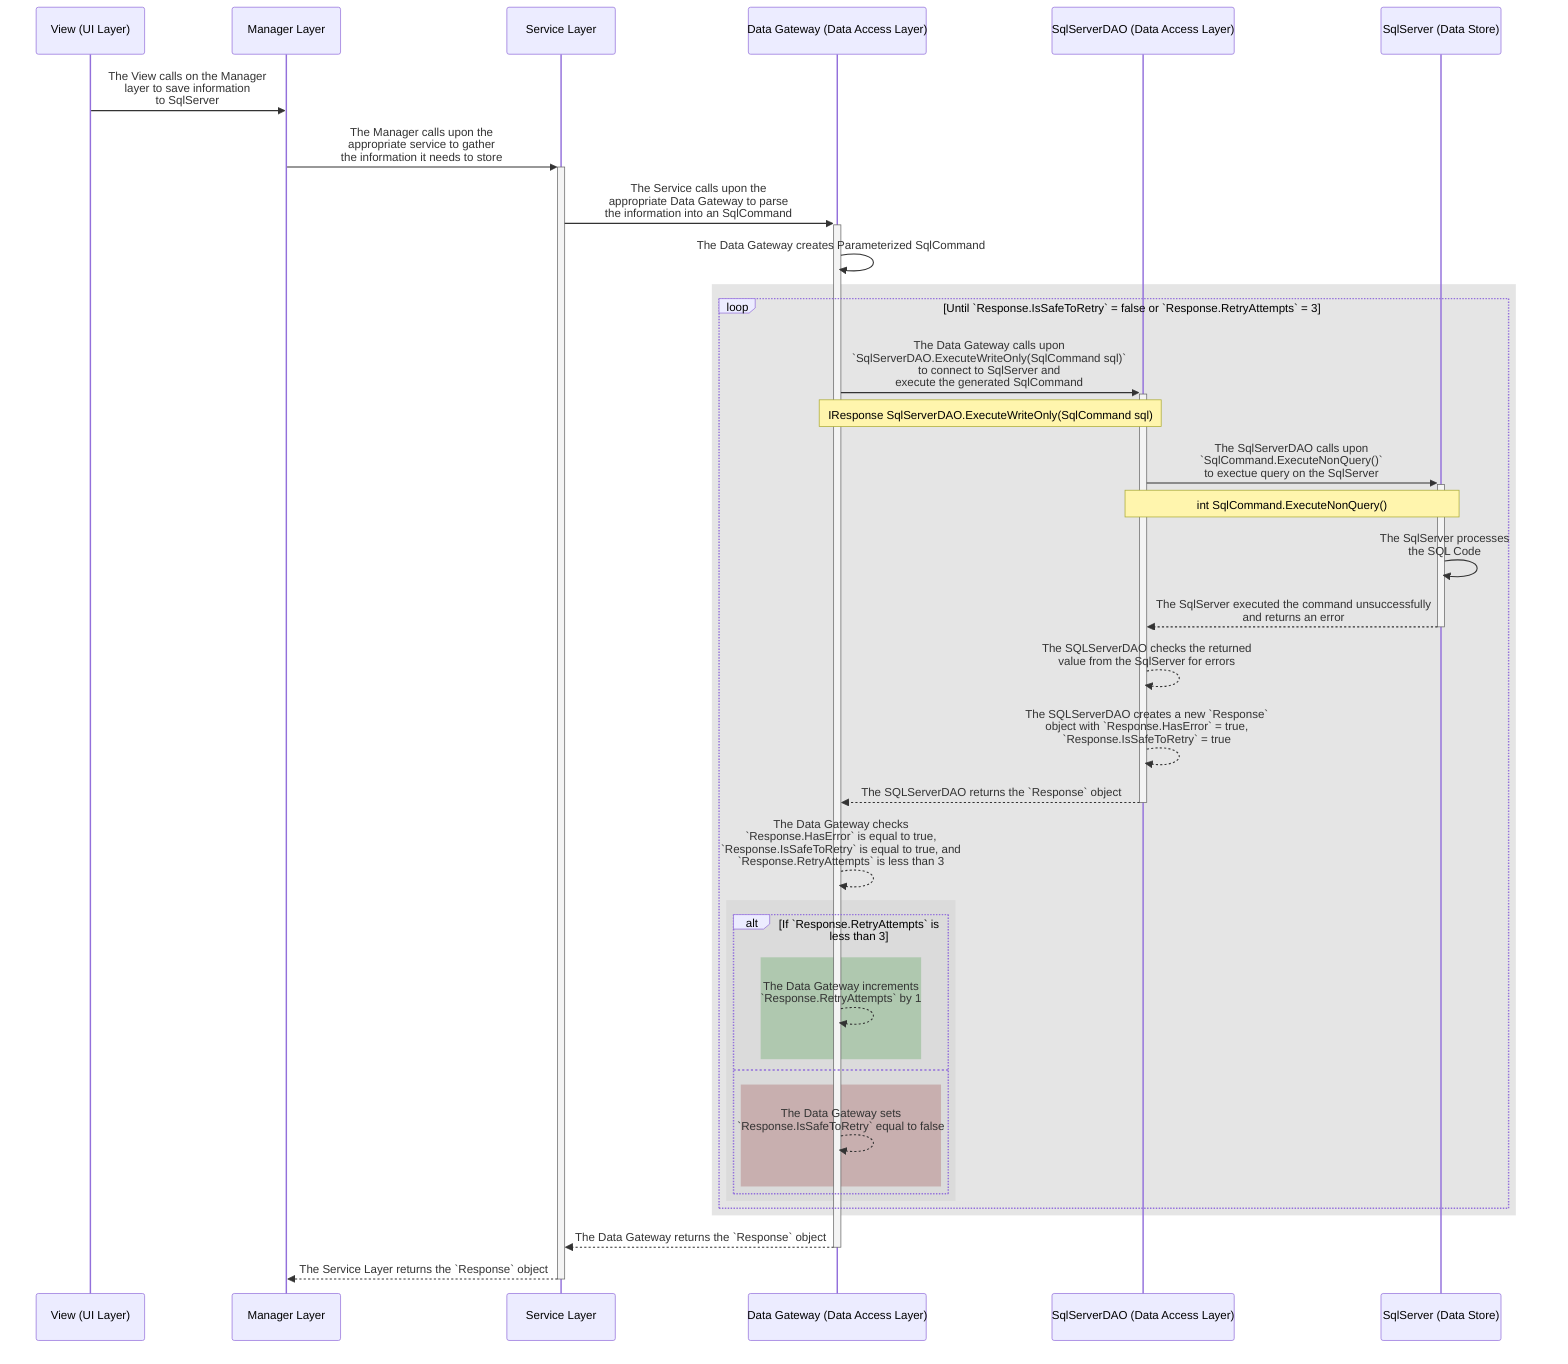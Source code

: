 sequenceDiagram
participant V as View (UI Layer)
participant M as Manager Layer
participant S as Service Layer
participant DG as Data Gateway (Data Access Layer)
participant DA as SqlServerDAO (Data Access Layer)
participant DS as SqlServer (Data Store)

V->>M: The View calls on the Manager<br>layer to save information<br> to SqlServer
M->>+S: The Manager calls upon the<br> appropriate service to gather<br>the information it needs to store
S->>+DG: The Service calls upon the<br> appropriate Data Gateway to parse<br>the information into an SqlCommand

DG->>DG: The Data Gateway creates Parameterized SqlCommand

rect rgba(127, 127, 127, .2)
loop Until `Response.IsSafeToRetry` = false or `Response.RetryAttempts` = 3

    DG->>+DA: The Data Gateway calls upon<br> `SqlServerDAO.ExecuteWriteOnly(SqlCommand sql)`<br>to connect to SqlServer and<br>execute the generated SqlCommand
        Note over DG,DA: IResponse SqlServerDAO.ExecuteWriteOnly(SqlCommand sql)

    DA->>+DS: The SqlServerDAO calls upon<br>`SqlCommand.ExecuteNonQuery()`<br>to exectue query on the SqlServer
        Note over DA,DS: int SqlCommand.ExecuteNonQuery()

    DS->>DS: The SqlServer processes<br> the SQL Code

    #Returning
    DS-->>-DA: The SqlServer executed the command unsuccessfully<br>and returns an error

    DA-->>DA: The SQLServerDAO checks the returned<br>value from the SqlServer for errors
    DA-->>DA: The SQLServerDAO creates a new `Response`<br>object with `Response.HasError` = true,<br> `Response.IsSafeToRetry` = true
    DA-->>-DG: The SQLServerDAO returns the `Response` object

    DG-->>DG: The Data Gateway checks<br>`Response.HasError` is equal to true,<br>`Response.IsSafeToRetry` is equal to true, and<br>`Response.RetryAttempts` is less than 3
    
    rect rgba(127, 127, 127, .1)
    alt If `Response.RetryAttempts` is less than 3
        rect rgba(0, 127, 0, .2)
            DG-->>DG: The Data Gateway increments<br>`Response.RetryAttempts` by 1
        end
    else
        rect rgba(127, 0, 0, .2)
            DG-->>DG: The Data Gateway sets<br>`Response.IsSafeToRetry` equal to false
        end
    end
    end
end
end
DG-->>-S: The Data Gateway returns the `Response` object

S-->>-M: The Service Layer returns the `Response` object